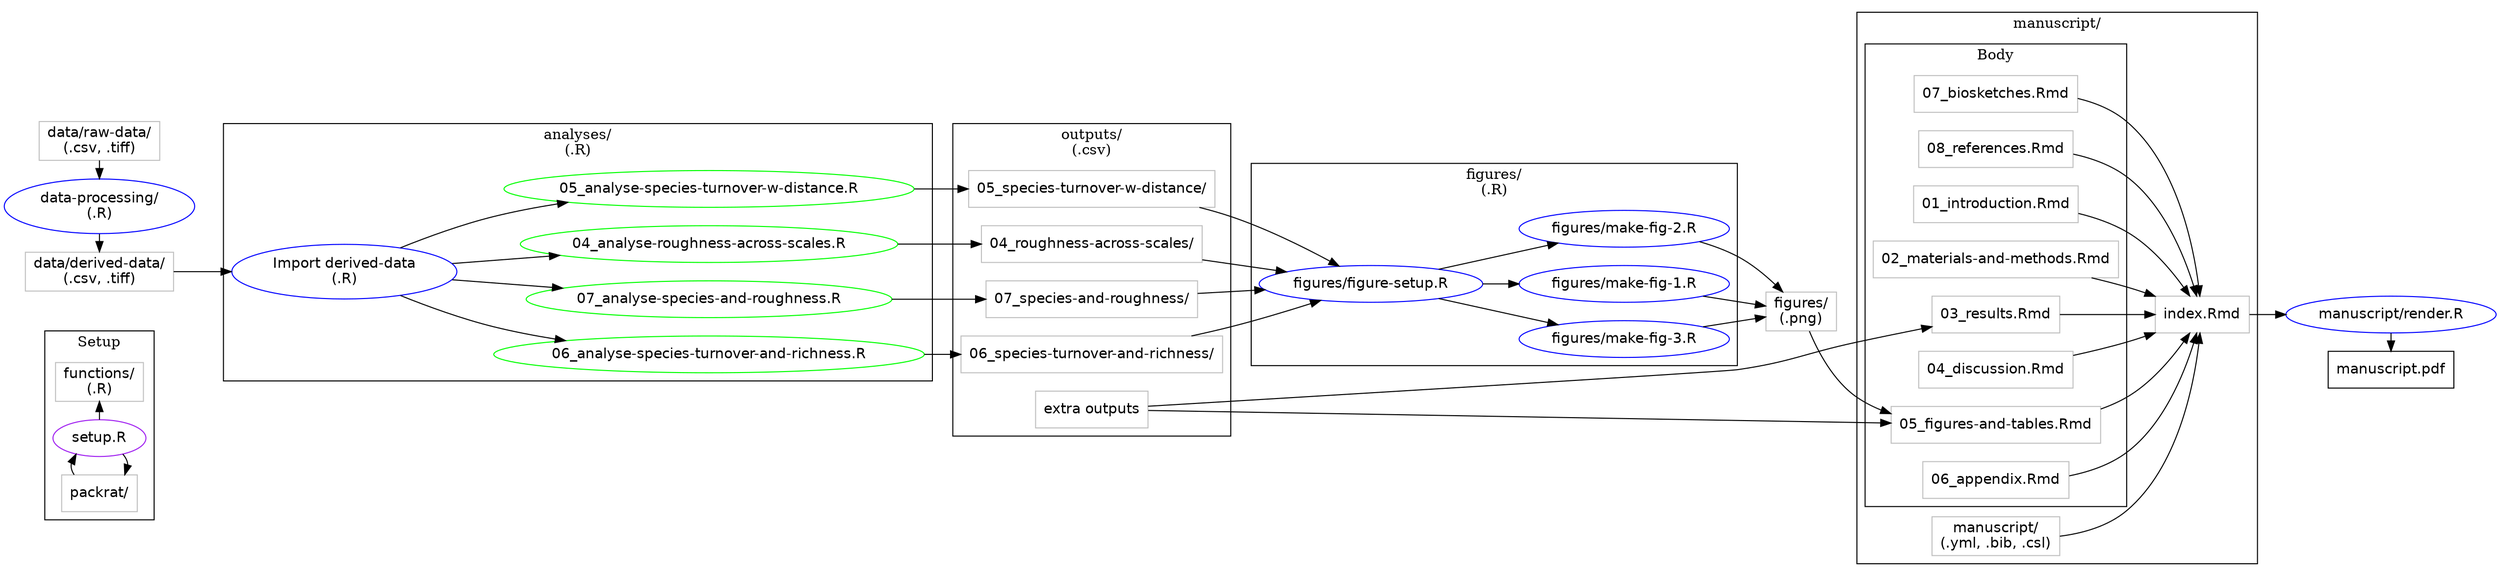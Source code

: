 digraph {

  // Define nodes --------------------------------------------------------------
  node [fontname="Helvetica"]

  // "Setup nodes"
  subgraph cluster_setup {
    label="Setup"
    node [shape=oval, color=purple]
    setup [label="setup.R"]
    node [shape=box, color=grey]
    packrat   [label="packrat/"]
    functions [label="functions/\n(.R)"]
    {
      rank=same
      setup, packrat, functions
    }
  }

  // "Action" nodes
  node [shape=oval, color=blue]
  data_processing [label="data-processing/\n(.R)"]
  subgraph cluster_analyses {
    label="analyses/\n(.R)"
    import_derived_data [label="Import derived-data\n(.R)"]
    node [color=green]
    analyse_rough [label="04_analyse-roughness-across-scales.R"]
    analyse_tdist [label="05_analyse-species-turnover-w-distance.R"]
    analyse_trich [label="06_analyse-species-turnover-and-richness.R"]
    analyse_rrich [label="07_analyse-species-and-roughness.R"]
  }
  subgraph cluster_figures {
    label="figures/\n(.R)"
    figure_setup [label="figures/figure-setup.R"]
    make_fig1    [label="figures/make-fig-1.R"]
    make_fig2    [label="figures/make-fig-2.R"]
    make_fig3    [label="figures/make-fig-3.R"]
    //make_maps [label="figures/make-maps.R"]
  }
  render [label="manuscript/render.R"]

  // "Data" nodes
  node [shape=box, color=grey]
  raw_data     [label="data/raw-data/\n(.csv, .tiff)"]
  derived_data [label="data/derived-data/\n(.csv, .tiff)"]
  figures      [label="figures/\n(.png)"]
  subgraph cluster_outputs {
    label="outputs/\n(.csv)"
    out_rough [label="04_roughness-across-scales/"]
    out_tdist [label="05_species-turnover-w-distance/"]
    out_trich [label="06_species-turnover-and-richness/"]
    out_rrich [label="07_species-and-roughness/"]
    out_extra [label="extra outputs"]
  }
  subgraph cluster_manuscript {
    label="manuscript/"
    metafiles [label="manuscript/\n(.yml, .bib, .csl)"]
    index     [label="index.Rmd"]
    subgraph cluster_body {
      label="Body"
      intro              [label="01_introduction.Rmd"]
      methods            [label="02_materials-and-methods.Rmd"]
      results            [label="03_results.Rmd"]
      discussion         [label="04_discussion.Rmd"]
      figures_and_tables [label="05_figures-and-tables.Rmd"]
      appendix           [label="06_appendix.Rmd"]
      bios               [label="07_biosketches.Rmd"]
      refs               [label="08_references.Rmd"]
    }
  }

  // Final manuscript node
  node [shape=box, color=black]
  final [label="manuscript.pdf"]

  // Define edges --------------------------------------------------------------

  setup -> packrat -> setup -> functions

  raw_data -> data_processing -> derived_data -> import_derived_data ->
    {analyse_rough, analyse_tdist, analyse_trich, analyse_rrich}

  analyse_rough -> out_rough
  analyse_tdist -> out_tdist
  analyse_trich -> out_trich
  analyse_rrich -> out_rrich

  {out_rough, out_tdist, out_trich, out_rrich} -> figure_setup
  //import_derived_data -> make_maps

  figure_setup -> {make_fig1, make_fig2, make_fig3} -> figures

  out_extra -> {results, figures_and_tables}
  figures -> figures_and_tables

  {metafiles,
   intro, methods, results, discussion,
   figures_and_tables, appendix, bios, refs} -> index

  index -> render -> final

  // Arrange nodes -------------------------------------------------------------
  rankdir=LR

  {
    rank=same
    raw_data, data_processing, derived_data
  }
  {
    rank=same
    render, final
  }

}
